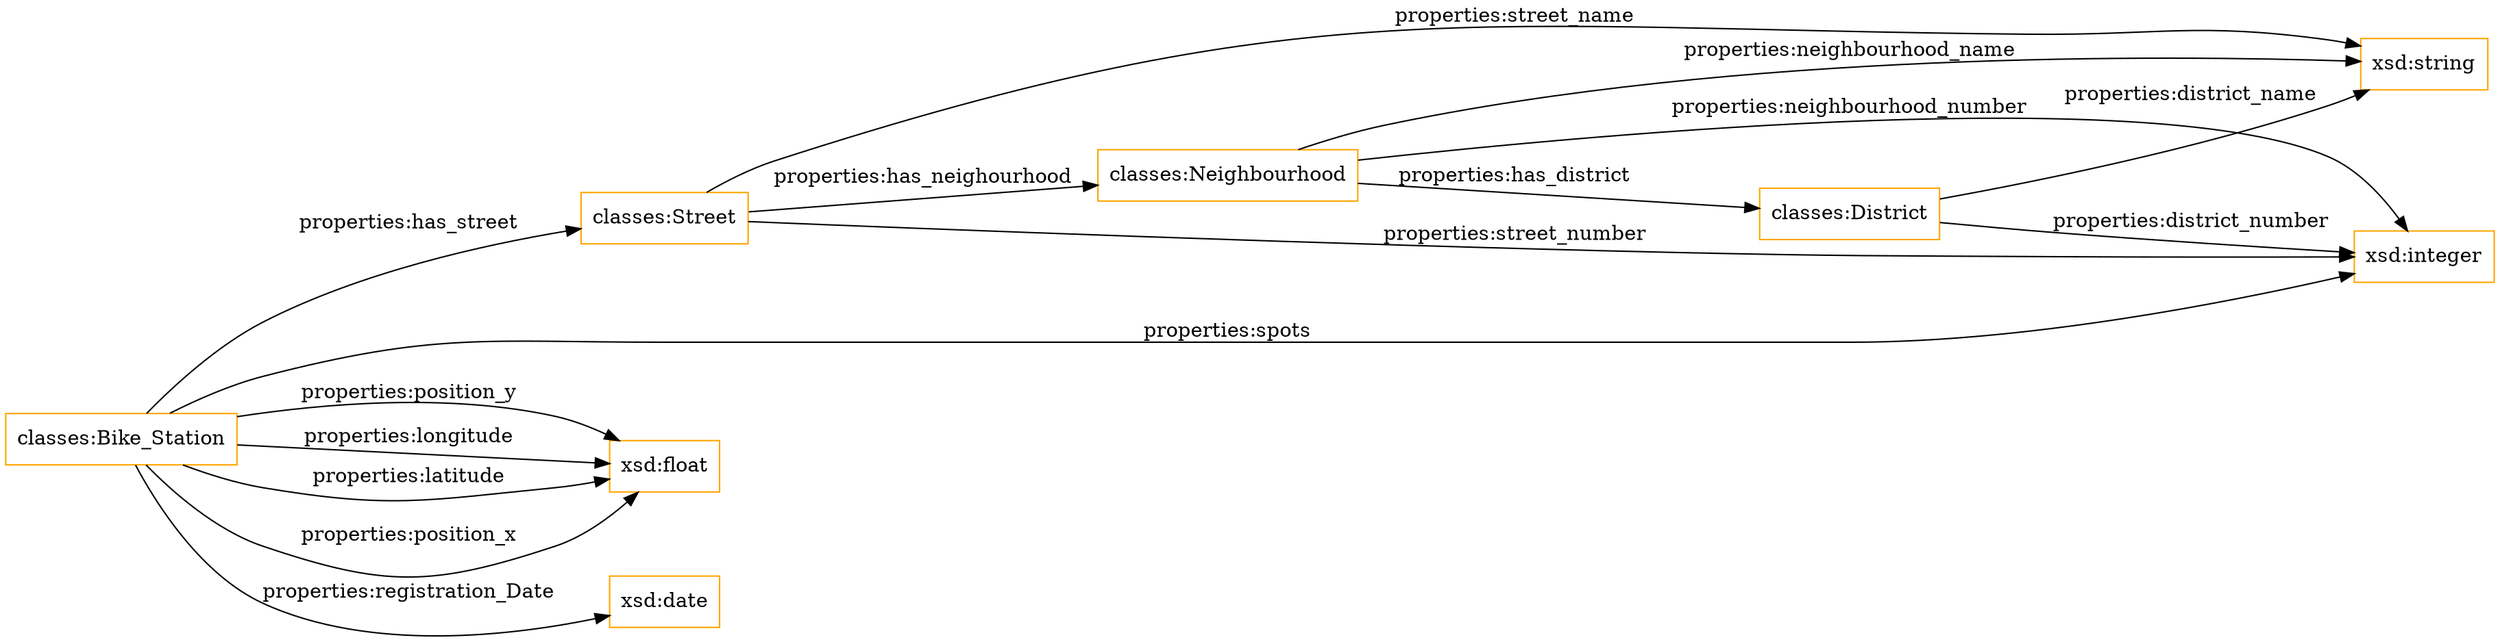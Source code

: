 digraph ar2dtool_diagram { 
rankdir=LR;
size="1501"
node [shape = rectangle, color="orange"]; "classes:Neighbourhood" "classes:District" "classes:Street" "classes:Bike_Station" ; /*classes style*/
	"classes:Bike_Station" -> "xsd:float" [ label = "properties:position_x" ];
	"classes:Bike_Station" -> "xsd:float" [ label = "properties:position_y" ];
	"classes:Neighbourhood" -> "xsd:integer" [ label = "properties:neighbourhood_number" ];
	"classes:District" -> "xsd:integer" [ label = "properties:district_number" ];
	"classes:Bike_Station" -> "classes:Street" [ label = "properties:has_street" ];
	"classes:Neighbourhood" -> "classes:District" [ label = "properties:has_district" ];
	"classes:Bike_Station" -> "xsd:float" [ label = "properties:longitude" ];
	"classes:District" -> "xsd:string" [ label = "properties:district_name" ];
	"classes:Bike_Station" -> "xsd:integer" [ label = "properties:spots" ];
	"classes:Street" -> "xsd:string" [ label = "properties:street_name" ];
	"classes:Street" -> "xsd:integer" [ label = "properties:street_number" ];
	"classes:Bike_Station" -> "xsd:float" [ label = "properties:latitude" ];
	"classes:Bike_Station" -> "xsd:date" [ label = "properties:registration_Date" ];
	"classes:Neighbourhood" -> "xsd:string" [ label = "properties:neighbourhood_name" ];
	"classes:Street" -> "classes:Neighbourhood" [ label = "properties:has_neighourhood" ];

}
